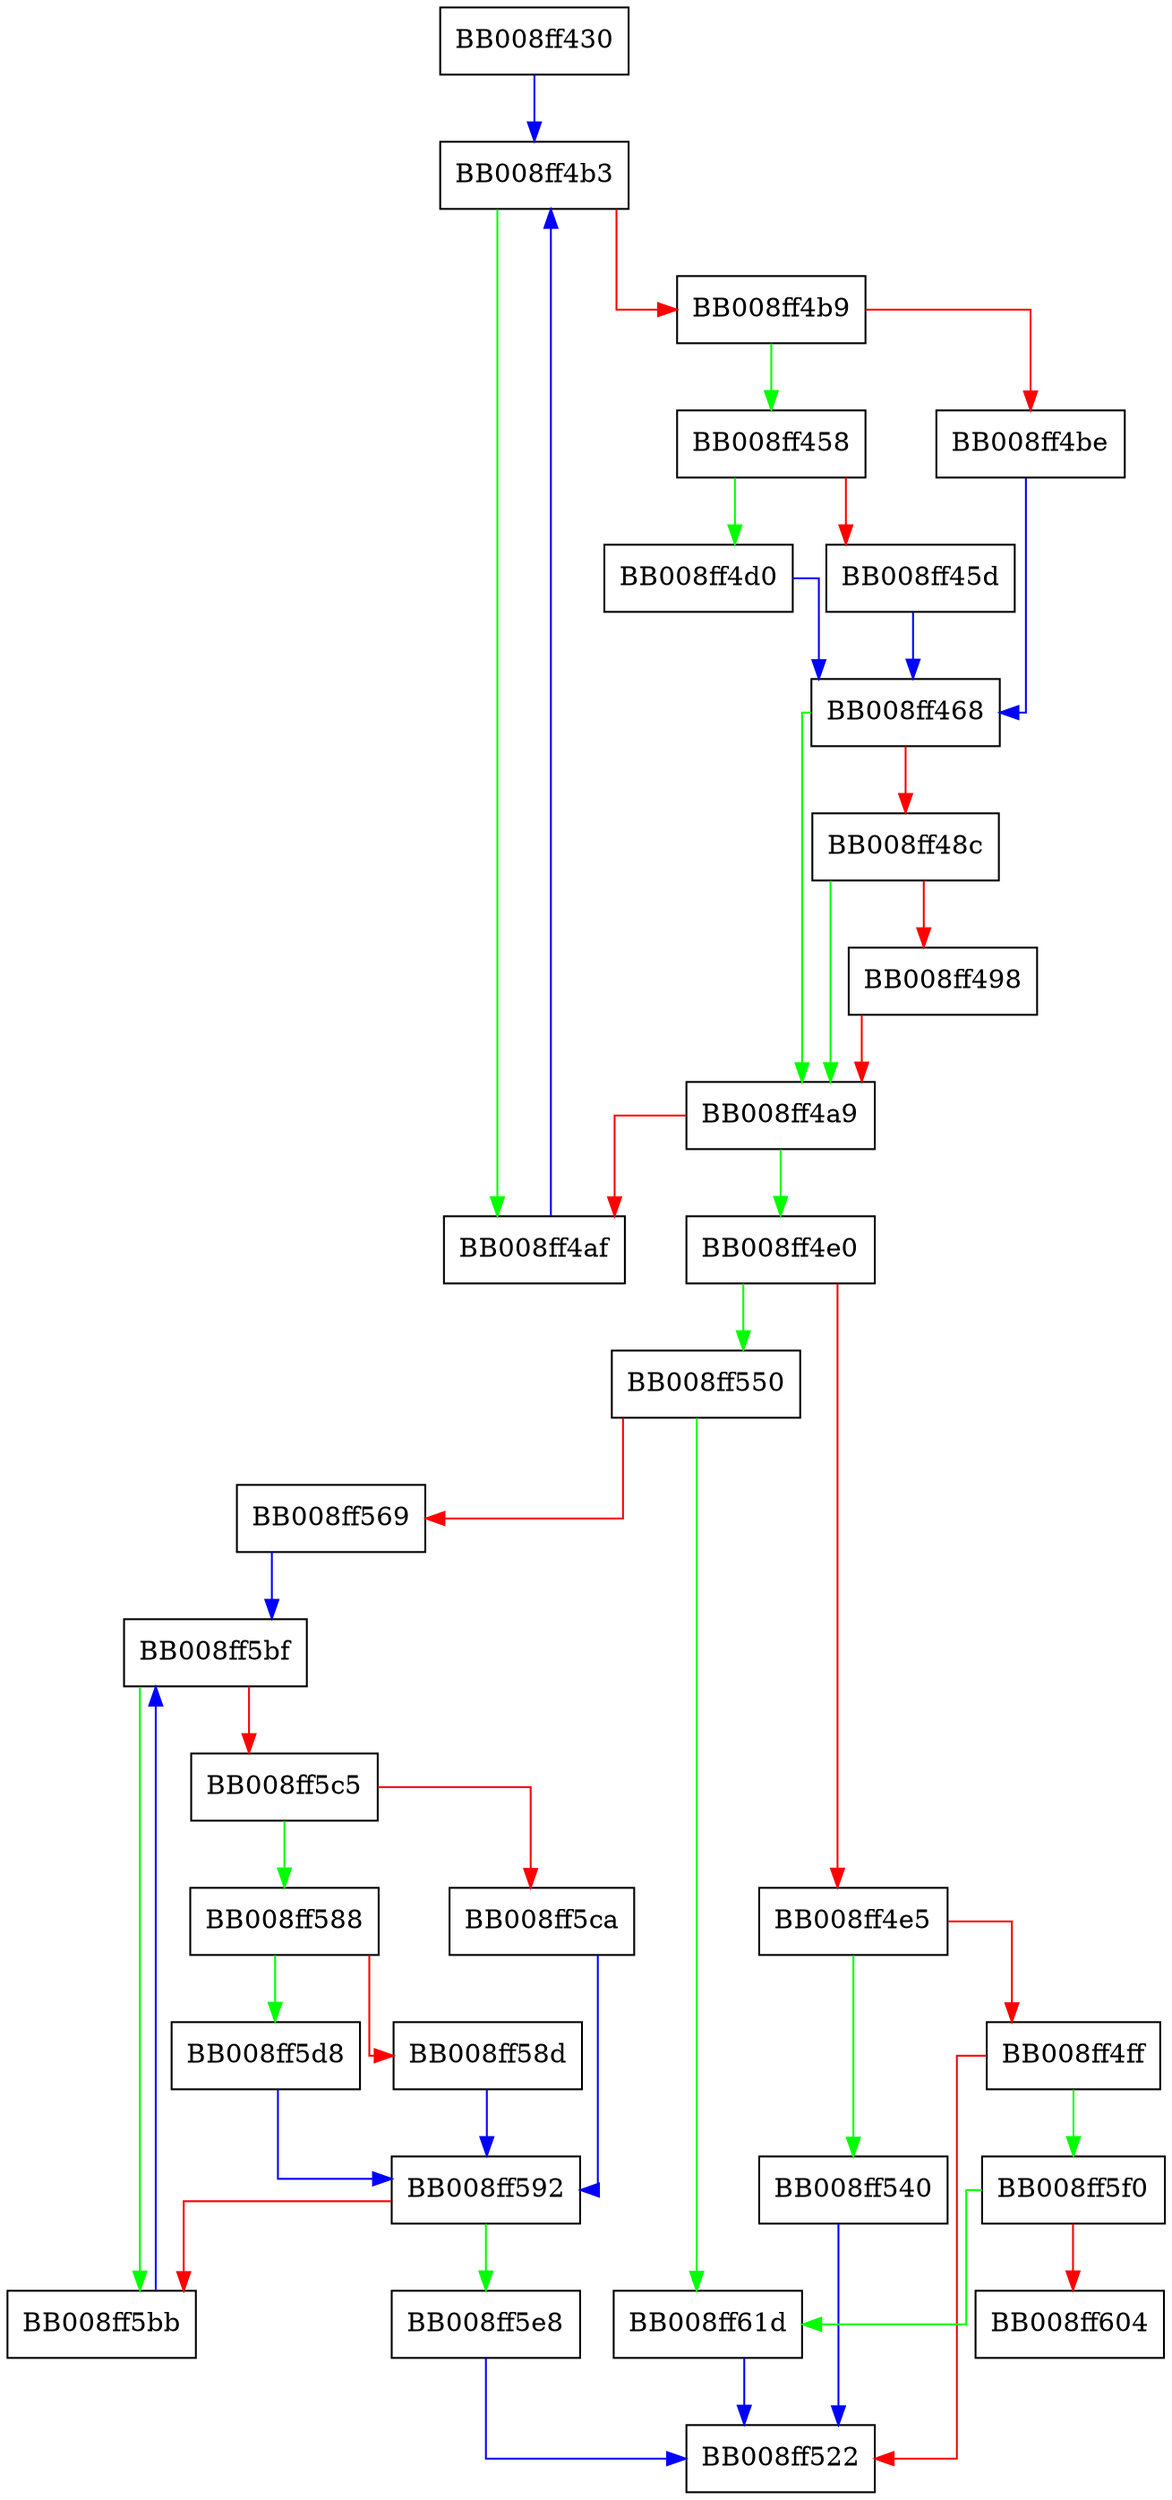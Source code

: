 digraph new_composite_name {
  node [shape="box"];
  graph [splines=ortho];
  BB008ff430 -> BB008ff4b3 [color="blue"];
  BB008ff458 -> BB008ff4d0 [color="green"];
  BB008ff458 -> BB008ff45d [color="red"];
  BB008ff45d -> BB008ff468 [color="blue"];
  BB008ff468 -> BB008ff4a9 [color="green"];
  BB008ff468 -> BB008ff48c [color="red"];
  BB008ff48c -> BB008ff4a9 [color="green"];
  BB008ff48c -> BB008ff498 [color="red"];
  BB008ff498 -> BB008ff4a9 [color="red"];
  BB008ff4a9 -> BB008ff4e0 [color="green"];
  BB008ff4a9 -> BB008ff4af [color="red"];
  BB008ff4af -> BB008ff4b3 [color="blue"];
  BB008ff4b3 -> BB008ff4af [color="green"];
  BB008ff4b3 -> BB008ff4b9 [color="red"];
  BB008ff4b9 -> BB008ff458 [color="green"];
  BB008ff4b9 -> BB008ff4be [color="red"];
  BB008ff4be -> BB008ff468 [color="blue"];
  BB008ff4d0 -> BB008ff468 [color="blue"];
  BB008ff4e0 -> BB008ff550 [color="green"];
  BB008ff4e0 -> BB008ff4e5 [color="red"];
  BB008ff4e5 -> BB008ff540 [color="green"];
  BB008ff4e5 -> BB008ff4ff [color="red"];
  BB008ff4ff -> BB008ff5f0 [color="green"];
  BB008ff4ff -> BB008ff522 [color="red"];
  BB008ff540 -> BB008ff522 [color="blue"];
  BB008ff550 -> BB008ff61d [color="green"];
  BB008ff550 -> BB008ff569 [color="red"];
  BB008ff569 -> BB008ff5bf [color="blue"];
  BB008ff588 -> BB008ff5d8 [color="green"];
  BB008ff588 -> BB008ff58d [color="red"];
  BB008ff58d -> BB008ff592 [color="blue"];
  BB008ff592 -> BB008ff5e8 [color="green"];
  BB008ff592 -> BB008ff5bb [color="red"];
  BB008ff5bb -> BB008ff5bf [color="blue"];
  BB008ff5bf -> BB008ff5bb [color="green"];
  BB008ff5bf -> BB008ff5c5 [color="red"];
  BB008ff5c5 -> BB008ff588 [color="green"];
  BB008ff5c5 -> BB008ff5ca [color="red"];
  BB008ff5ca -> BB008ff592 [color="blue"];
  BB008ff5d8 -> BB008ff592 [color="blue"];
  BB008ff5e8 -> BB008ff522 [color="blue"];
  BB008ff5f0 -> BB008ff61d [color="green"];
  BB008ff5f0 -> BB008ff604 [color="red"];
  BB008ff61d -> BB008ff522 [color="blue"];
}